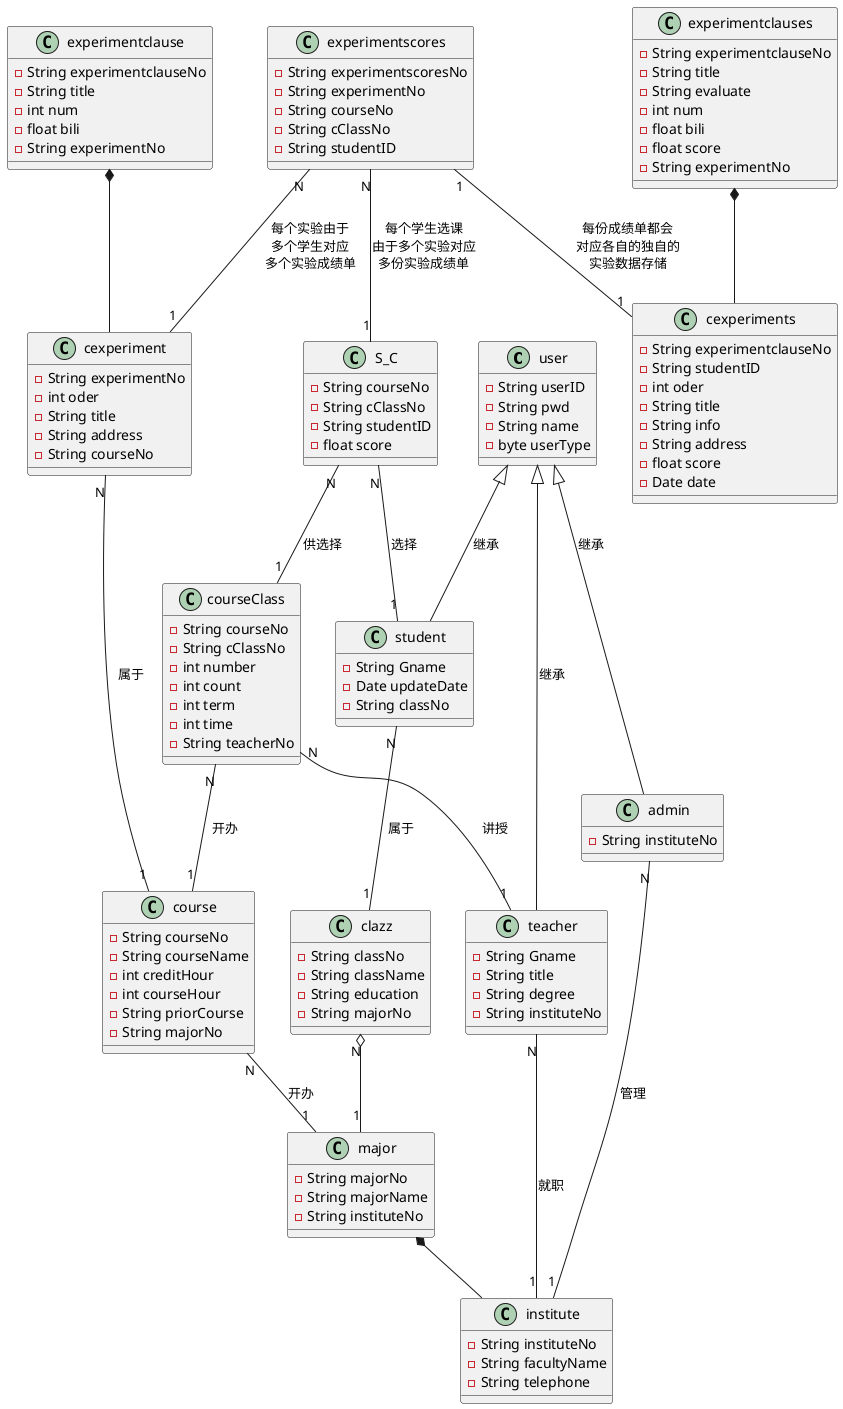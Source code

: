 @startuml 实验管理平台类图
class user{
    -String userID
    -String pwd
    -String name
    -byte userType
}
class student{
    -String Gname
    -Date updateDate
    -String classNo
}
class teacher{
    -String Gname
    -String title
    -String degree
    -String instituteNo
}
class admin{
    -String instituteNo
}
class clazz{
    -String classNo
    -String className
    -String education
    -String majorNo
}
class major{
    -String majorNo
    -String majorName
    -String instituteNo
}
class institute{
    -String instituteNo
    -String facultyName
    -String telephone
}
class course{
    -String courseNo
    -String courseName
    -int creditHour
    -int courseHour
    -String priorCourse
    -String majorNo
}
class courseClass{
    -String courseNo
    -String cClassNo
    -int number
    -int count
    -int term
    -int time
    -String teacherNo
}
class S_C{
    -String courseNo
    -String cClassNo
    -String studentID
    -float score
}

class cexperiment{
    -String experimentNo
    -int oder
    -String title
    -String address
    -String courseNo
}

class experimentclause{
    -String experimentclauseNo
    -String title
    -int num
    -float bili
    -String experimentNo
}

class cexperiments{
    -String experimentclauseNo
    -String studentID
    -int oder
    -String title
    -String info
    -String address
    -float score
    -Date date
}
class experimentclauses{
    -String experimentclauseNo
    -String title
    -String evaluate
    -int num
    -float bili
    -float score
    -String experimentNo
}
class experimentscores{
    -String experimentscoresNo
    -String experimentNo
    -String courseNo
    -String cClassNo
    -String studentID
}
student -up-|> user:继承
teacher -up-|> user:继承
admin -up-|> user:继承
student "N" -- "1" clazz:属于
clazz "N" o-- "1" major
major *-- institute
teacher "N" -- "1" institute:就职
admin "N" -- "1" institute:管理
S_C "N" -- "1" student:选择
S_C "N" -- "1" courseClass:供选择
courseClass "N" -- "1" course:开办
courseClass "N" -- "1" teacher:讲授
course "N" -- "1" major:开办
experimentclause *-- cexperiment
cexperiment "N" -- "1" course:属于
experimentscores "N" -- "1" S_C:每个学生选课\n由于多个实验对应\n多份实验成绩单
experimentscores "N" -- "1" cexperiment:每个实验由于\n多个学生对应\n多个实验成绩单
experimentclauses *-- cexperiments
experimentscores "1"--"1" cexperiments:每份成绩单都会\n对应各自的独自的\n实验数据存储
@enduml